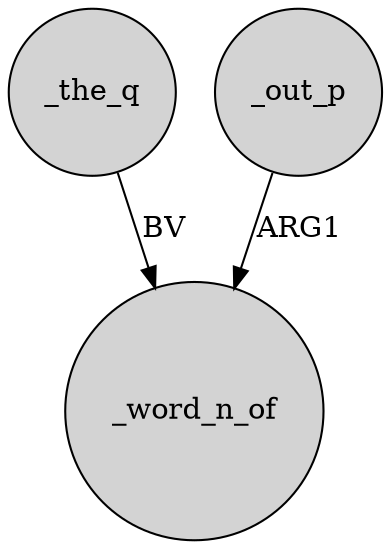 digraph {
	node [shape=circle style=filled]
	_the_q -> _word_n_of [label=BV]
	_out_p -> _word_n_of [label=ARG1]
}
